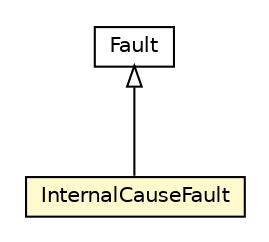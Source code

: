 #!/usr/local/bin/dot
#
# Class diagram 
# Generated by UMLGraph version R5_6-24-gf6e263 (http://www.umlgraph.org/)
#

digraph G {
	edge [fontname="Helvetica",fontsize=10,labelfontname="Helvetica",labelfontsize=10];
	node [fontname="Helvetica",fontsize=10,shape=plaintext];
	nodesep=0.25;
	ranksep=0.5;
	// org.universAAL.ontology.dependability.InternalCauseFault
	c221959 [label=<<table title="org.universAAL.ontology.dependability.InternalCauseFault" border="0" cellborder="1" cellspacing="0" cellpadding="2" port="p" bgcolor="lemonChiffon" href="./InternalCauseFault.html">
		<tr><td><table border="0" cellspacing="0" cellpadding="1">
<tr><td align="center" balign="center"> InternalCauseFault </td></tr>
		</table></td></tr>
		</table>>, URL="./InternalCauseFault.html", fontname="Helvetica", fontcolor="black", fontsize=10.0];
	// org.universAAL.ontology.dependability.Fault
	c221971 [label=<<table title="org.universAAL.ontology.dependability.Fault" border="0" cellborder="1" cellspacing="0" cellpadding="2" port="p" href="./Fault.html">
		<tr><td><table border="0" cellspacing="0" cellpadding="1">
<tr><td align="center" balign="center"> Fault </td></tr>
		</table></td></tr>
		</table>>, URL="./Fault.html", fontname="Helvetica", fontcolor="black", fontsize=10.0];
	//org.universAAL.ontology.dependability.InternalCauseFault extends org.universAAL.ontology.dependability.Fault
	c221971:p -> c221959:p [dir=back,arrowtail=empty];
}

